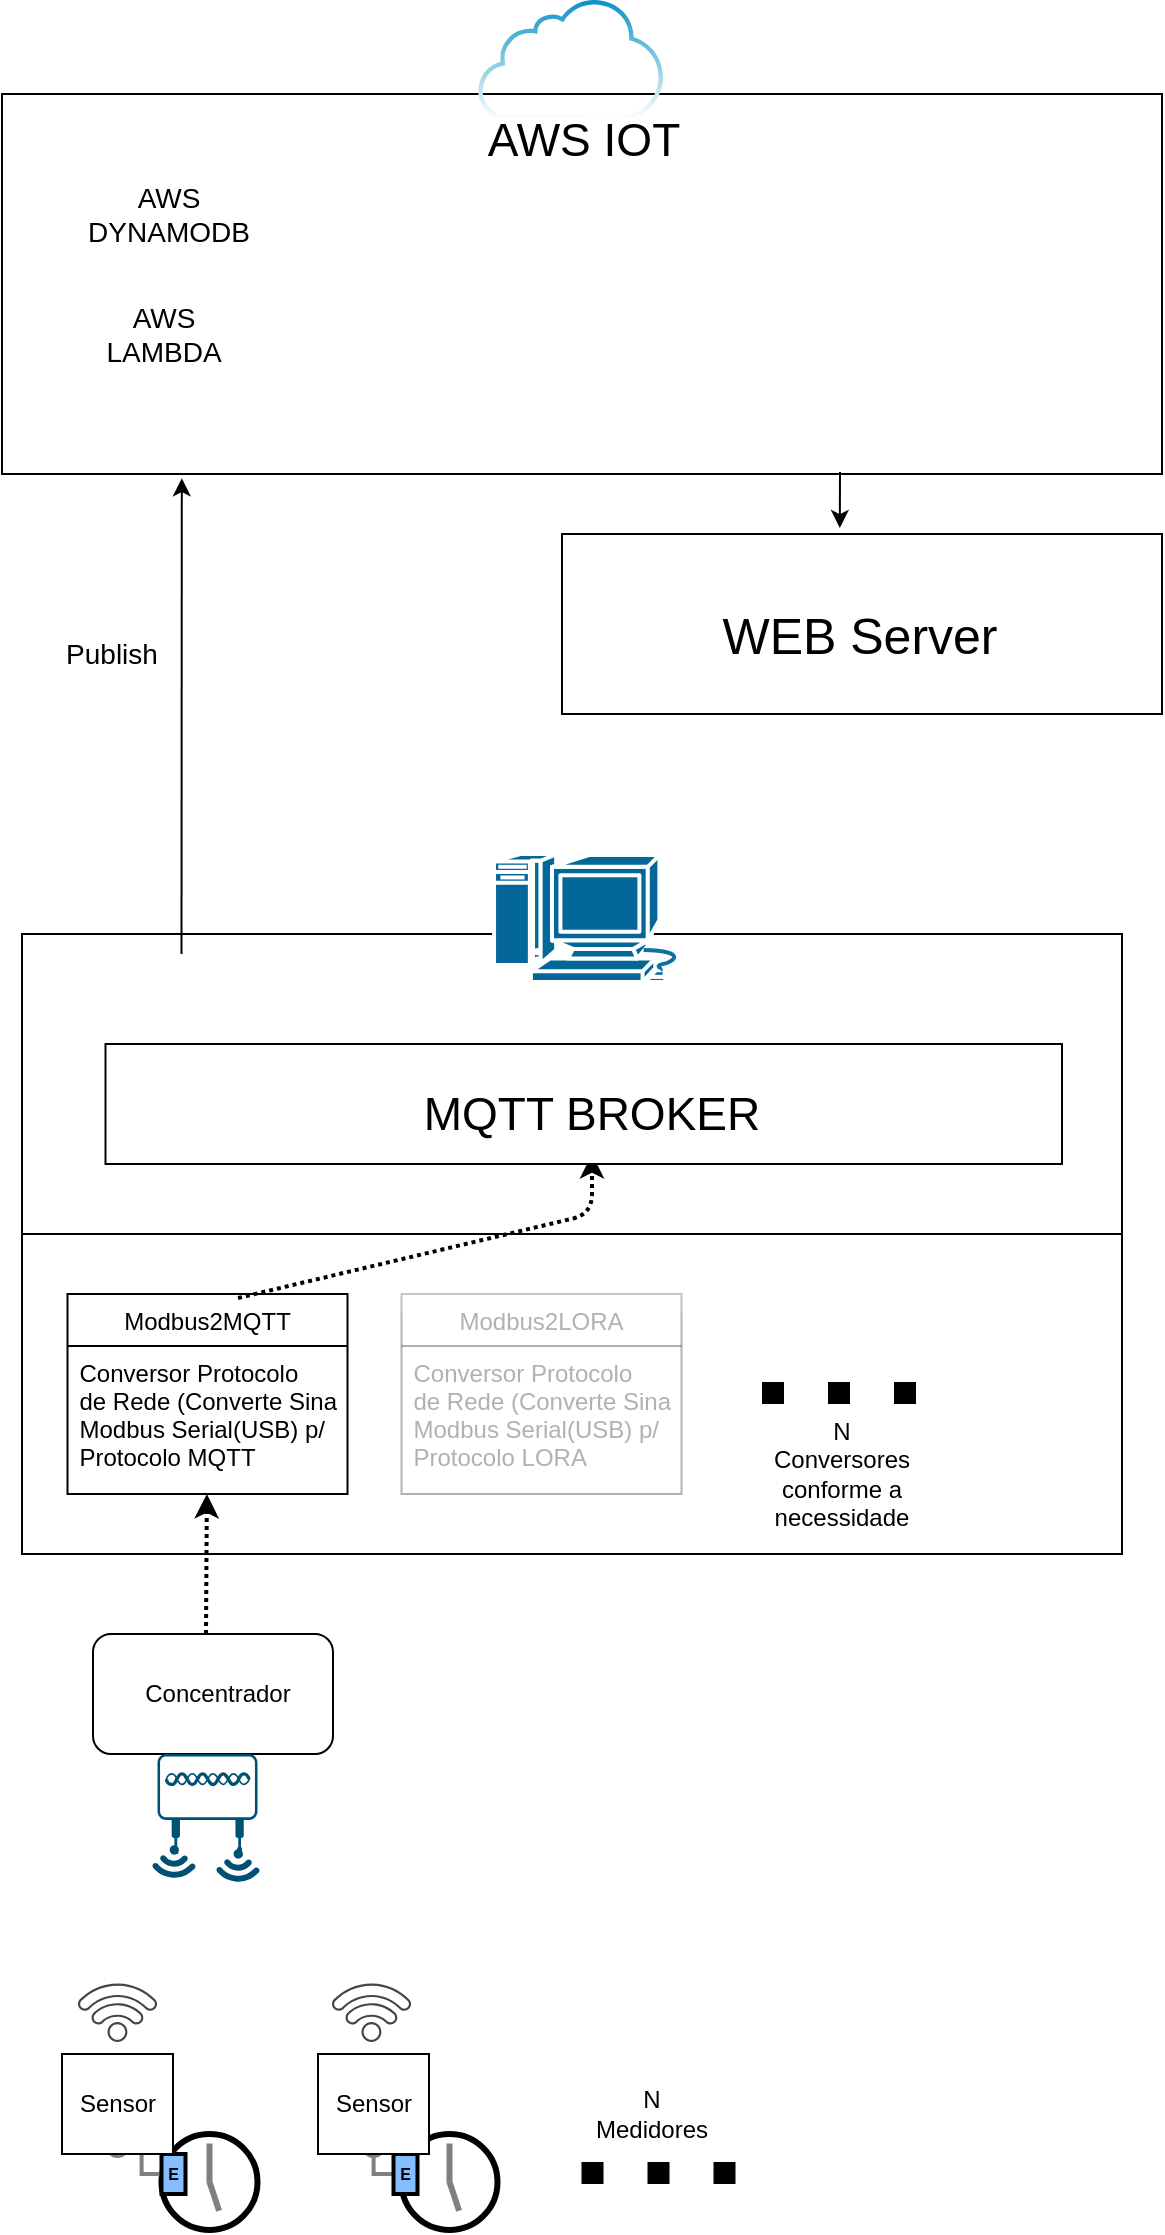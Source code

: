<mxfile version="14.4.7" type="github">
  <diagram id="IabyM-OrlG6QpsjuMS36" name="Page-1">
    <mxGraphModel dx="796" dy="492" grid="1" gridSize="10" guides="1" tooltips="1" connect="1" arrows="1" fold="1" page="1" pageScale="1" pageWidth="827" pageHeight="1169" math="0" shadow="0">
      <root>
        <mxCell id="0" />
        <mxCell id="1" parent="0" />
        <mxCell id="SjnDPat0Ablx4HNNAHqW-4" value="" style="rounded=0;whiteSpace=wrap;html=1;fontSize=23;" vertex="1" parent="1">
          <mxGeometry x="100" y="60" width="580" height="190" as="geometry" />
        </mxCell>
        <mxCell id="SjnDPat0Ablx4HNNAHqW-1" value="" style="rounded=0;whiteSpace=wrap;html=1;" vertex="1" parent="1">
          <mxGeometry x="110" y="480" width="550" height="150" as="geometry" />
        </mxCell>
        <mxCell id="ptSXDgsTjb9k3v0wsavj-43" value="" style="rounded=0;whiteSpace=wrap;html=1;" parent="1" vertex="1">
          <mxGeometry x="110" y="630" width="550" height="160" as="geometry" />
        </mxCell>
        <mxCell id="ptSXDgsTjb9k3v0wsavj-3" value="" style="strokeWidth=3;outlineConnect=0;dashed=0;align=center;fontSize=8;shape=mxgraph.eip.messExp;html=1;verticalLabelPosition=bottom;verticalAlign=top" parent="1" vertex="1">
          <mxGeometry x="179.75" y="1080" width="48" height="48" as="geometry" />
        </mxCell>
        <mxCell id="ptSXDgsTjb9k3v0wsavj-4" value="" style="strokeWidth=3;outlineConnect=0;dashed=0;align=center;fontSize=8;shape=mxgraph.eip.messExp;html=1;verticalLabelPosition=bottom;verticalAlign=top" parent="1" vertex="1">
          <mxGeometry x="299.75" y="1080" width="48" height="48" as="geometry" />
        </mxCell>
        <mxCell id="ptSXDgsTjb9k3v0wsavj-5" value="" style="edgeStyle=orthogonalEdgeStyle;rounded=0;exitX=0;exitY=0.5;endArrow=none;dashed=0;html=1;strokeColor=#808080;strokeWidth=2;" parent="1" source="ptSXDgsTjb9k3v0wsavj-7" target="ptSXDgsTjb9k3v0wsavj-6" edge="1">
          <mxGeometry relative="1" as="geometry" />
        </mxCell>
        <mxCell id="ptSXDgsTjb9k3v0wsavj-6" value="" style="strokeWidth=2;dashed=0;align=center;fontSize=8;shape=ellipse;fillColor=#808080;strokeColor=none;" parent="1" vertex="1">
          <mxGeometry x="151.75" y="1080" width="12" height="12" as="geometry" />
        </mxCell>
        <mxCell id="ptSXDgsTjb9k3v0wsavj-7" value="E" style="strokeWidth=2;dashed=0;align=center;fontSize=8;shape=rect;fillColor=#83BEFF;fontStyle=1;" parent="1" vertex="1">
          <mxGeometry x="179.75" y="1090" width="12" height="20" as="geometry" />
        </mxCell>
        <mxCell id="ptSXDgsTjb9k3v0wsavj-8" value="" style="edgeStyle=orthogonalEdgeStyle;rounded=0;exitX=0;exitY=0.5;endArrow=none;dashed=0;html=1;strokeColor=#808080;strokeWidth=2;" parent="1" source="ptSXDgsTjb9k3v0wsavj-10" target="ptSXDgsTjb9k3v0wsavj-9" edge="1">
          <mxGeometry relative="1" as="geometry" />
        </mxCell>
        <mxCell id="ptSXDgsTjb9k3v0wsavj-9" value="" style="strokeWidth=2;dashed=0;align=center;fontSize=8;shape=ellipse;fillColor=#808080;strokeColor=none;" parent="1" vertex="1">
          <mxGeometry x="279.75" y="1080" width="12" height="12" as="geometry" />
        </mxCell>
        <mxCell id="ptSXDgsTjb9k3v0wsavj-10" value="E" style="strokeWidth=2;dashed=0;align=center;fontSize=8;shape=rect;fillColor=#83BEFF;fontStyle=1;" parent="1" vertex="1">
          <mxGeometry x="295.75" y="1090" width="12" height="20" as="geometry" />
        </mxCell>
        <mxCell id="ptSXDgsTjb9k3v0wsavj-14" value="" style="rounded=0;whiteSpace=wrap;html=1;" parent="1" vertex="1">
          <mxGeometry x="130" y="1040" width="55.5" height="50" as="geometry" />
        </mxCell>
        <mxCell id="ptSXDgsTjb9k3v0wsavj-15" value="Sensor" style="text;html=1;strokeColor=none;fillColor=none;align=center;verticalAlign=middle;whiteSpace=wrap;rounded=0;" parent="1" vertex="1">
          <mxGeometry x="137.75" y="1055" width="40" height="20" as="geometry" />
        </mxCell>
        <mxCell id="ptSXDgsTjb9k3v0wsavj-16" value="" style="rounded=0;whiteSpace=wrap;html=1;" parent="1" vertex="1">
          <mxGeometry x="258" y="1040" width="55.5" height="50" as="geometry" />
        </mxCell>
        <mxCell id="ptSXDgsTjb9k3v0wsavj-17" value="Sensor" style="text;html=1;strokeColor=none;fillColor=none;align=center;verticalAlign=middle;whiteSpace=wrap;rounded=0;" parent="1" vertex="1">
          <mxGeometry x="265.5" y="1055" width="40" height="20" as="geometry" />
        </mxCell>
        <mxCell id="ptSXDgsTjb9k3v0wsavj-18" value="" style="endArrow=none;dashed=1;html=1;strokeWidth=11;startArrow=none;startFill=0;dashPattern=1 2;endSize=5;rounded=1;" parent="1" edge="1">
          <mxGeometry width="50" height="50" relative="1" as="geometry">
            <mxPoint x="389.75" y="1099.5" as="sourcePoint" />
            <mxPoint x="479.75" y="1099.5" as="targetPoint" />
          </mxGeometry>
        </mxCell>
        <mxCell id="ptSXDgsTjb9k3v0wsavj-20" value="" style="rounded=1;whiteSpace=wrap;html=1;" parent="1" vertex="1">
          <mxGeometry x="145.5" y="830" width="120" height="60" as="geometry" />
        </mxCell>
        <mxCell id="ptSXDgsTjb9k3v0wsavj-21" value="Concentrador" style="text;html=1;strokeColor=none;fillColor=none;align=center;verticalAlign=middle;whiteSpace=wrap;rounded=0;" parent="1" vertex="1">
          <mxGeometry x="187.75" y="850" width="40" height="20" as="geometry" />
        </mxCell>
        <mxCell id="ptSXDgsTjb9k3v0wsavj-22" value="" style="pointerEvents=1;shadow=0;dashed=0;html=1;strokeColor=none;fillColor=#434445;aspect=fixed;labelPosition=center;verticalLabelPosition=bottom;verticalAlign=top;align=center;outlineConnect=0;shape=mxgraph.vvd.wi_fi;rotation=-45;" parent="1" vertex="1">
          <mxGeometry x="142.75" y="1000" width="30" height="30" as="geometry" />
        </mxCell>
        <mxCell id="ptSXDgsTjb9k3v0wsavj-23" value="" style="pointerEvents=1;shadow=0;dashed=0;html=1;strokeColor=none;fillColor=#434445;aspect=fixed;labelPosition=center;verticalLabelPosition=bottom;verticalAlign=top;align=center;outlineConnect=0;shape=mxgraph.vvd.wi_fi;rotation=-45;" parent="1" vertex="1">
          <mxGeometry x="269.75" y="1000" width="30" height="30" as="geometry" />
        </mxCell>
        <mxCell id="ptSXDgsTjb9k3v0wsavj-24" value="" style="points=[[0.03,0.36,0],[0.18,0,0],[0.5,0.34,0],[0.82,0,0],[0.97,0.36,0],[1,0.67,0],[0.975,0.975,0],[0.5,1,0],[0.025,0.975,0],[0,0.67,0]];verticalLabelPosition=bottom;html=1;verticalAlign=top;aspect=fixed;align=center;pointerEvents=1;shape=mxgraph.cisco19.wireless_access_point;fillColor=#005073;strokeColor=none;rotation=-180;" parent="1" vertex="1">
          <mxGeometry x="177.75" y="890" width="50" height="50" as="geometry" />
        </mxCell>
        <mxCell id="ptSXDgsTjb9k3v0wsavj-25" value="" style="points=[[0.005,0.09,0],[0.08,0,0],[0.76,0.25,0],[1,0.92,0],[0.91,0.995,0],[0.57,0.995,0],[0.045,0.955,0],[0.005,0.43,0]];verticalLabelPosition=bottom;html=1;verticalAlign=top;aspect=fixed;align=center;pointerEvents=1;shape=mxgraph.cisco19.3g_4g_indicator;fillColor=#005073;strokeColor=none;rotation=-224;" parent="1" vertex="1">
          <mxGeometry x="177.87" y="937.93" width="16.21" height="16.21" as="geometry" />
        </mxCell>
        <mxCell id="ptSXDgsTjb9k3v0wsavj-26" value="" style="points=[[0.005,0.09,0],[0.08,0,0],[0.76,0.25,0],[1,0.92,0],[0.91,0.995,0],[0.57,0.995,0],[0.045,0.955,0],[0.005,0.43,0]];verticalLabelPosition=bottom;html=1;verticalAlign=top;aspect=fixed;align=center;pointerEvents=1;shape=mxgraph.cisco19.3g_4g_indicator;fillColor=#005073;strokeColor=none;rotation=-224;" parent="1" vertex="1">
          <mxGeometry x="209.87" y="939.93" width="16.21" height="16.21" as="geometry" />
        </mxCell>
        <mxCell id="ptSXDgsTjb9k3v0wsavj-27" value="" style="shape=mxgraph.cisco.computers_and_peripherals.macintosh;html=1;pointerEvents=1;dashed=0;fillColor=#036897;strokeColor=#ffffff;strokeWidth=2;verticalLabelPosition=bottom;verticalAlign=top;align=center;outlineConnect=0;" parent="1" vertex="1">
          <mxGeometry x="345.5" y="440" width="99" height="64" as="geometry" />
        </mxCell>
        <mxCell id="ptSXDgsTjb9k3v0wsavj-35" value="" style="endArrow=classic;html=1;dashed=1;dashPattern=1 1;strokeColor=#000000;strokeWidth=2;" parent="1" target="ptSXDgsTjb9k3v0wsavj-38" edge="1">
          <mxGeometry width="50" height="50" relative="1" as="geometry">
            <mxPoint x="202" y="830" as="sourcePoint" />
            <mxPoint x="202" y="760" as="targetPoint" />
          </mxGeometry>
        </mxCell>
        <mxCell id="ptSXDgsTjb9k3v0wsavj-38" value="Modbus2MQTT" style="swimlane;fontStyle=0;childLayout=stackLayout;horizontal=1;startSize=26;fillColor=none;horizontalStack=0;resizeParent=1;resizeParentMax=0;resizeLast=0;collapsible=1;marginBottom=0;" parent="1" vertex="1">
          <mxGeometry x="132.75" y="660" width="140" height="100" as="geometry" />
        </mxCell>
        <mxCell id="ptSXDgsTjb9k3v0wsavj-39" value="Conversor Protocolo&#xa;de Rede (Converte Sinal&#xa;Modbus Serial(USB) p/&#xa;Protocolo MQTT" style="text;strokeColor=none;fillColor=none;align=left;verticalAlign=top;spacingLeft=4;spacingRight=4;overflow=hidden;rotatable=0;points=[[0,0.5],[1,0.5]];portConstraint=eastwest;" parent="ptSXDgsTjb9k3v0wsavj-38" vertex="1">
          <mxGeometry y="26" width="140" height="74" as="geometry" />
        </mxCell>
        <mxCell id="ptSXDgsTjb9k3v0wsavj-44" value="Modbus2LORA" style="swimlane;fontStyle=0;childLayout=stackLayout;horizontal=1;startSize=26;fillColor=none;horizontalStack=0;resizeParent=1;resizeParentMax=0;resizeLast=0;collapsible=1;marginBottom=0;glass=1;opacity=30;textOpacity=30;" parent="1" vertex="1">
          <mxGeometry x="299.75" y="660" width="140" height="100" as="geometry" />
        </mxCell>
        <mxCell id="ptSXDgsTjb9k3v0wsavj-45" value="Conversor Protocolo&#xa;de Rede (Converte Sinal&#xa;Modbus Serial(USB) p/&#xa;Protocolo LORA" style="text;strokeColor=none;fillColor=none;align=left;verticalAlign=top;spacingLeft=4;spacingRight=4;overflow=hidden;rotatable=0;points=[[0,0.5],[1,0.5]];portConstraint=eastwest;textOpacity=30;" parent="ptSXDgsTjb9k3v0wsavj-44" vertex="1">
          <mxGeometry y="26" width="140" height="74" as="geometry" />
        </mxCell>
        <mxCell id="ptSXDgsTjb9k3v0wsavj-46" value="" style="endArrow=none;dashed=1;html=1;strokeWidth=11;startArrow=none;startFill=0;dashPattern=1 2;endSize=5;rounded=1;" parent="1" edge="1">
          <mxGeometry width="50" height="50" relative="1" as="geometry">
            <mxPoint x="480" y="709.5" as="sourcePoint" />
            <mxPoint x="570" y="709.5" as="targetPoint" />
          </mxGeometry>
        </mxCell>
        <mxCell id="ptSXDgsTjb9k3v0wsavj-48" value="N Medidores" style="text;html=1;strokeColor=none;fillColor=none;align=center;verticalAlign=middle;whiteSpace=wrap;rounded=0;glass=1;opacity=30;" parent="1" vertex="1">
          <mxGeometry x="399.75" y="1060" width="50.25" height="20" as="geometry" />
        </mxCell>
        <mxCell id="ptSXDgsTjb9k3v0wsavj-49" value="N Conversores conforme a necessidade" style="text;html=1;strokeColor=none;fillColor=none;align=center;verticalAlign=middle;whiteSpace=wrap;rounded=0;glass=1;opacity=30;" parent="1" vertex="1">
          <mxGeometry x="500" y="740" width="40" height="20" as="geometry" />
        </mxCell>
        <mxCell id="ptSXDgsTjb9k3v0wsavj-50" value="" style="endArrow=classic;html=1;dashed=1;dashPattern=1 1;strokeColor=#000000;strokeWidth=2;exitX=0.609;exitY=0.02;exitDx=0;exitDy=0;exitPerimeter=0;entryX=0.5;entryY=1;entryDx=0;entryDy=0;" parent="1" source="ptSXDgsTjb9k3v0wsavj-38" target="SjnDPat0Ablx4HNNAHqW-3" edge="1">
          <mxGeometry width="50" height="50" relative="1" as="geometry">
            <mxPoint x="370" y="620" as="sourcePoint" />
            <mxPoint x="395" y="600" as="targetPoint" />
            <Array as="points">
              <mxPoint x="395" y="620" />
            </Array>
          </mxGeometry>
        </mxCell>
        <mxCell id="SjnDPat0Ablx4HNNAHqW-2" value="" style="rounded=0;whiteSpace=wrap;html=1;" vertex="1" parent="1">
          <mxGeometry x="151.75" y="535" width="478.25" height="60" as="geometry" />
        </mxCell>
        <mxCell id="SjnDPat0Ablx4HNNAHqW-3" value="MQTT BROKER" style="text;html=1;strokeColor=none;fillColor=none;align=center;verticalAlign=middle;whiteSpace=wrap;rounded=0;fontSize=23;" vertex="1" parent="1">
          <mxGeometry x="180" y="550" width="430" height="40" as="geometry" />
        </mxCell>
        <mxCell id="SjnDPat0Ablx4HNNAHqW-5" value="" style="pointerEvents=1;shadow=0;dashed=0;html=1;strokeColor=none;aspect=fixed;labelPosition=center;verticalLabelPosition=bottom;verticalAlign=top;align=center;outlineConnect=0;shape=mxgraph.vvd.cloud_computing;fontSize=23;fillColor=#0892C7;gradientColor=#ffffff;" vertex="1" parent="1">
          <mxGeometry x="338.13" y="13" width="93.75" height="60" as="geometry" />
        </mxCell>
        <mxCell id="SjnDPat0Ablx4HNNAHqW-6" value="AWS IOT" style="text;html=1;strokeColor=none;fillColor=none;align=center;verticalAlign=middle;whiteSpace=wrap;rounded=0;fontSize=23;" vertex="1" parent="1">
          <mxGeometry x="325.88" y="73" width="130" height="20" as="geometry" />
        </mxCell>
        <mxCell id="SjnDPat0Ablx4HNNAHqW-7" value="AWS DYNAMODB" style="text;html=1;strokeColor=none;fillColor=none;align=center;verticalAlign=middle;whiteSpace=wrap;rounded=0;fontSize=14;" vertex="1" parent="1">
          <mxGeometry x="125.5" y="110" width="114.5" height="20" as="geometry" />
        </mxCell>
        <mxCell id="SjnDPat0Ablx4HNNAHqW-8" value="&lt;div&gt;AWS LAMBDA&lt;/div&gt;" style="text;html=1;strokeColor=none;fillColor=none;align=center;verticalAlign=middle;whiteSpace=wrap;rounded=0;fontSize=14;" vertex="1" parent="1">
          <mxGeometry x="145.5" y="170" width="70" height="20" as="geometry" />
        </mxCell>
        <mxCell id="SjnDPat0Ablx4HNNAHqW-9" value="" style="rounded=0;whiteSpace=wrap;html=1;gradientColor=#ffffff;fontSize=14;" vertex="1" parent="1">
          <mxGeometry x="380" y="280" width="300" height="90" as="geometry" />
        </mxCell>
        <mxCell id="SjnDPat0Ablx4HNNAHqW-10" value="&lt;div style=&quot;font-size: 25px&quot;&gt;WEB Server&lt;/div&gt;" style="text;html=1;strokeColor=none;fillColor=none;align=center;verticalAlign=middle;whiteSpace=wrap;rounded=0;fontSize=14;" vertex="1" parent="1">
          <mxGeometry x="414" y="320" width="230" height="20" as="geometry" />
        </mxCell>
        <mxCell id="SjnDPat0Ablx4HNNAHqW-11" value="" style="endArrow=classic;html=1;fontSize=14;exitX=0.145;exitY=0.067;exitDx=0;exitDy=0;exitPerimeter=0;entryX=0.155;entryY=1.011;entryDx=0;entryDy=0;entryPerimeter=0;" edge="1" parent="1" source="SjnDPat0Ablx4HNNAHqW-1" target="SjnDPat0Ablx4HNNAHqW-4">
          <mxGeometry width="50" height="50" relative="1" as="geometry">
            <mxPoint x="380" y="360" as="sourcePoint" />
            <mxPoint x="430" y="310" as="targetPoint" />
          </mxGeometry>
        </mxCell>
        <mxCell id="SjnDPat0Ablx4HNNAHqW-13" value="Publish" style="text;html=1;strokeColor=none;fillColor=none;align=center;verticalAlign=middle;whiteSpace=wrap;rounded=0;fontSize=14;" vertex="1" parent="1">
          <mxGeometry x="129.75" y="330" width="50" height="20" as="geometry" />
        </mxCell>
        <mxCell id="SjnDPat0Ablx4HNNAHqW-14" value="" style="endArrow=classic;html=1;fontSize=14;entryX=0.463;entryY=-0.033;entryDx=0;entryDy=0;entryPerimeter=0;" edge="1" parent="1" target="SjnDPat0Ablx4HNNAHqW-9">
          <mxGeometry width="50" height="50" relative="1" as="geometry">
            <mxPoint x="519" y="249" as="sourcePoint" />
            <mxPoint x="430" y="270" as="targetPoint" />
          </mxGeometry>
        </mxCell>
      </root>
    </mxGraphModel>
  </diagram>
</mxfile>
